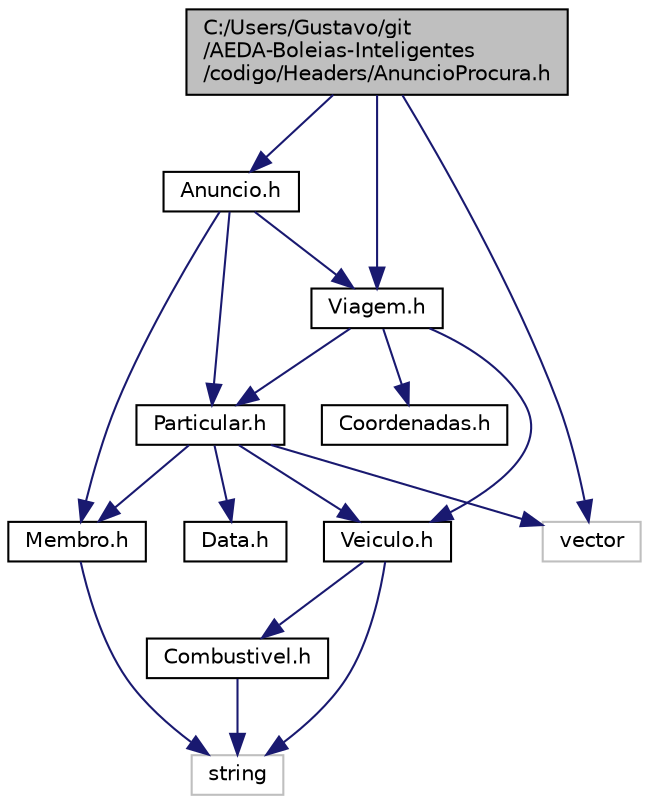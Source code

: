digraph "C:/Users/Gustavo/git/AEDA-Boleias-Inteligentes/codigo/Headers/AnuncioProcura.h"
{
  edge [fontname="Helvetica",fontsize="10",labelfontname="Helvetica",labelfontsize="10"];
  node [fontname="Helvetica",fontsize="10",shape=record];
  Node1 [label="C:/Users/Gustavo/git\l/AEDA-Boleias-Inteligentes\l/codigo/Headers/AnuncioProcura.h",height=0.2,width=0.4,color="black", fillcolor="grey75", style="filled", fontcolor="black"];
  Node1 -> Node2 [color="midnightblue",fontsize="10",style="solid",fontname="Helvetica"];
  Node2 [label="Anuncio.h",height=0.2,width=0.4,color="black", fillcolor="white", style="filled",URL="$_anuncio_8h.html"];
  Node2 -> Node3 [color="midnightblue",fontsize="10",style="solid",fontname="Helvetica"];
  Node3 [label="Membro.h",height=0.2,width=0.4,color="black", fillcolor="white", style="filled",URL="$_membro_8h.html"];
  Node3 -> Node4 [color="midnightblue",fontsize="10",style="solid",fontname="Helvetica"];
  Node4 [label="string",height=0.2,width=0.4,color="grey75", fillcolor="white", style="filled"];
  Node2 -> Node5 [color="midnightblue",fontsize="10",style="solid",fontname="Helvetica"];
  Node5 [label="Particular.h",height=0.2,width=0.4,color="black", fillcolor="white", style="filled",URL="$_particular_8h.html"];
  Node5 -> Node3 [color="midnightblue",fontsize="10",style="solid",fontname="Helvetica"];
  Node5 -> Node6 [color="midnightblue",fontsize="10",style="solid",fontname="Helvetica"];
  Node6 [label="Data.h",height=0.2,width=0.4,color="black", fillcolor="white", style="filled",URL="$_data_8h.html"];
  Node5 -> Node7 [color="midnightblue",fontsize="10",style="solid",fontname="Helvetica"];
  Node7 [label="Veiculo.h",height=0.2,width=0.4,color="black", fillcolor="white", style="filled",URL="$_veiculo_8h.html"];
  Node7 -> Node4 [color="midnightblue",fontsize="10",style="solid",fontname="Helvetica"];
  Node7 -> Node8 [color="midnightblue",fontsize="10",style="solid",fontname="Helvetica"];
  Node8 [label="Combustivel.h",height=0.2,width=0.4,color="black", fillcolor="white", style="filled",URL="$_combustivel_8h.html"];
  Node8 -> Node4 [color="midnightblue",fontsize="10",style="solid",fontname="Helvetica"];
  Node5 -> Node9 [color="midnightblue",fontsize="10",style="solid",fontname="Helvetica"];
  Node9 [label="vector",height=0.2,width=0.4,color="grey75", fillcolor="white", style="filled"];
  Node2 -> Node10 [color="midnightblue",fontsize="10",style="solid",fontname="Helvetica"];
  Node10 [label="Viagem.h",height=0.2,width=0.4,color="black", fillcolor="white", style="filled",URL="$_viagem_8h.html"];
  Node10 -> Node11 [color="midnightblue",fontsize="10",style="solid",fontname="Helvetica"];
  Node11 [label="Coordenadas.h",height=0.2,width=0.4,color="black", fillcolor="white", style="filled",URL="$_coordenadas_8h.html"];
  Node10 -> Node7 [color="midnightblue",fontsize="10",style="solid",fontname="Helvetica"];
  Node10 -> Node5 [color="midnightblue",fontsize="10",style="solid",fontname="Helvetica"];
  Node1 -> Node10 [color="midnightblue",fontsize="10",style="solid",fontname="Helvetica"];
  Node1 -> Node9 [color="midnightblue",fontsize="10",style="solid",fontname="Helvetica"];
}
